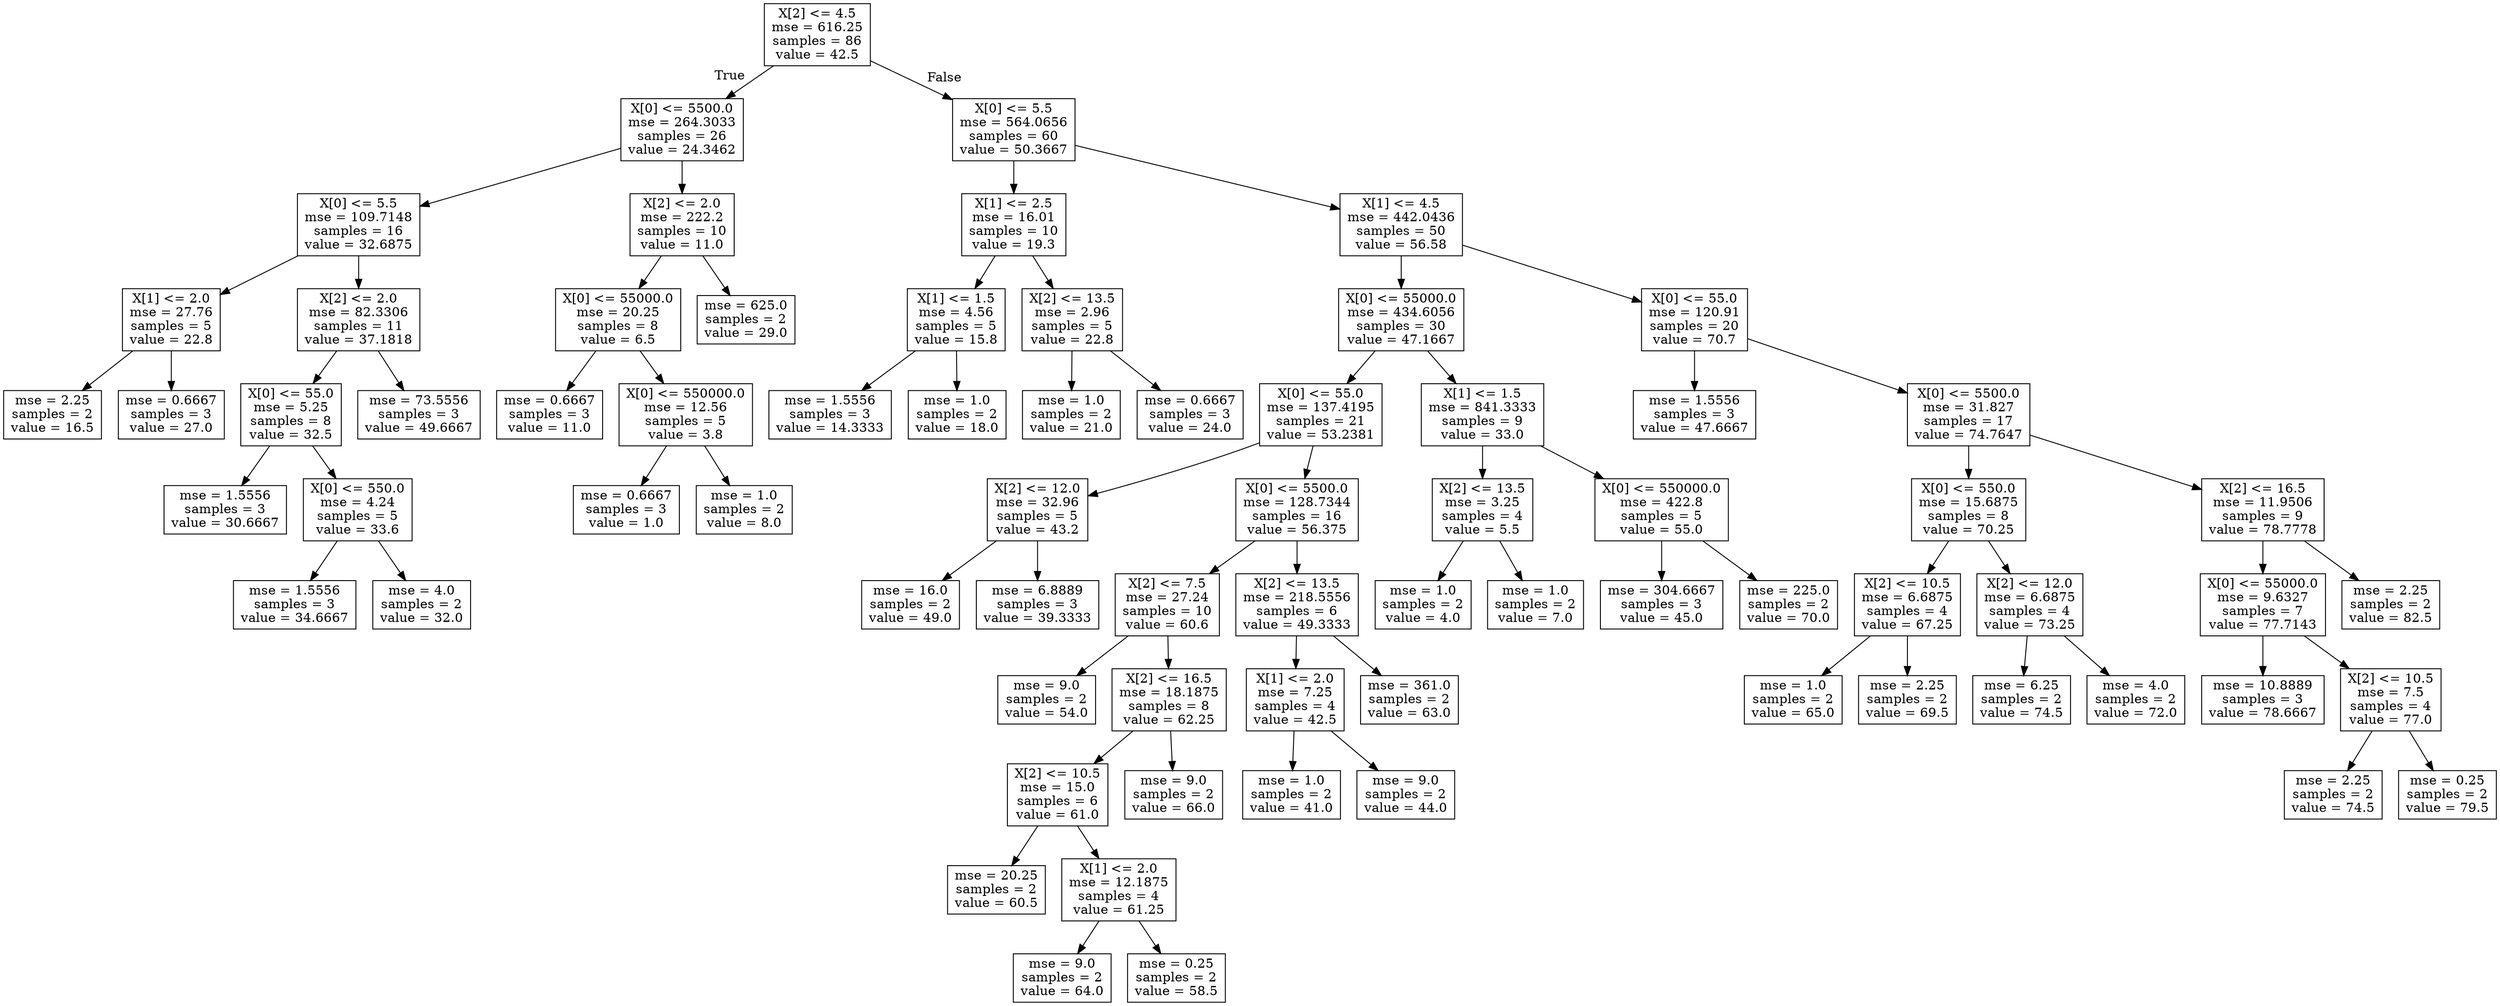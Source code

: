 digraph Tree {
node [shape=box] ;
0 [label="X[2] <= 4.5\nmse = 616.25\nsamples = 86\nvalue = 42.5"] ;
1 [label="X[0] <= 5500.0\nmse = 264.3033\nsamples = 26\nvalue = 24.3462"] ;
0 -> 1 [labeldistance=2.5, labelangle=45, headlabel="True"] ;
2 [label="X[0] <= 5.5\nmse = 109.7148\nsamples = 16\nvalue = 32.6875"] ;
1 -> 2 ;
3 [label="X[1] <= 2.0\nmse = 27.76\nsamples = 5\nvalue = 22.8"] ;
2 -> 3 ;
4 [label="mse = 2.25\nsamples = 2\nvalue = 16.5"] ;
3 -> 4 ;
5 [label="mse = 0.6667\nsamples = 3\nvalue = 27.0"] ;
3 -> 5 ;
6 [label="X[2] <= 2.0\nmse = 82.3306\nsamples = 11\nvalue = 37.1818"] ;
2 -> 6 ;
7 [label="X[0] <= 55.0\nmse = 5.25\nsamples = 8\nvalue = 32.5"] ;
6 -> 7 ;
8 [label="mse = 1.5556\nsamples = 3\nvalue = 30.6667"] ;
7 -> 8 ;
9 [label="X[0] <= 550.0\nmse = 4.24\nsamples = 5\nvalue = 33.6"] ;
7 -> 9 ;
10 [label="mse = 1.5556\nsamples = 3\nvalue = 34.6667"] ;
9 -> 10 ;
11 [label="mse = 4.0\nsamples = 2\nvalue = 32.0"] ;
9 -> 11 ;
12 [label="mse = 73.5556\nsamples = 3\nvalue = 49.6667"] ;
6 -> 12 ;
13 [label="X[2] <= 2.0\nmse = 222.2\nsamples = 10\nvalue = 11.0"] ;
1 -> 13 ;
14 [label="X[0] <= 55000.0\nmse = 20.25\nsamples = 8\nvalue = 6.5"] ;
13 -> 14 ;
15 [label="mse = 0.6667\nsamples = 3\nvalue = 11.0"] ;
14 -> 15 ;
16 [label="X[0] <= 550000.0\nmse = 12.56\nsamples = 5\nvalue = 3.8"] ;
14 -> 16 ;
17 [label="mse = 0.6667\nsamples = 3\nvalue = 1.0"] ;
16 -> 17 ;
18 [label="mse = 1.0\nsamples = 2\nvalue = 8.0"] ;
16 -> 18 ;
19 [label="mse = 625.0\nsamples = 2\nvalue = 29.0"] ;
13 -> 19 ;
20 [label="X[0] <= 5.5\nmse = 564.0656\nsamples = 60\nvalue = 50.3667"] ;
0 -> 20 [labeldistance=2.5, labelangle=-45, headlabel="False"] ;
21 [label="X[1] <= 2.5\nmse = 16.01\nsamples = 10\nvalue = 19.3"] ;
20 -> 21 ;
22 [label="X[1] <= 1.5\nmse = 4.56\nsamples = 5\nvalue = 15.8"] ;
21 -> 22 ;
23 [label="mse = 1.5556\nsamples = 3\nvalue = 14.3333"] ;
22 -> 23 ;
24 [label="mse = 1.0\nsamples = 2\nvalue = 18.0"] ;
22 -> 24 ;
25 [label="X[2] <= 13.5\nmse = 2.96\nsamples = 5\nvalue = 22.8"] ;
21 -> 25 ;
26 [label="mse = 1.0\nsamples = 2\nvalue = 21.0"] ;
25 -> 26 ;
27 [label="mse = 0.6667\nsamples = 3\nvalue = 24.0"] ;
25 -> 27 ;
28 [label="X[1] <= 4.5\nmse = 442.0436\nsamples = 50\nvalue = 56.58"] ;
20 -> 28 ;
29 [label="X[0] <= 55000.0\nmse = 434.6056\nsamples = 30\nvalue = 47.1667"] ;
28 -> 29 ;
30 [label="X[0] <= 55.0\nmse = 137.4195\nsamples = 21\nvalue = 53.2381"] ;
29 -> 30 ;
31 [label="X[2] <= 12.0\nmse = 32.96\nsamples = 5\nvalue = 43.2"] ;
30 -> 31 ;
32 [label="mse = 16.0\nsamples = 2\nvalue = 49.0"] ;
31 -> 32 ;
33 [label="mse = 6.8889\nsamples = 3\nvalue = 39.3333"] ;
31 -> 33 ;
34 [label="X[0] <= 5500.0\nmse = 128.7344\nsamples = 16\nvalue = 56.375"] ;
30 -> 34 ;
35 [label="X[2] <= 7.5\nmse = 27.24\nsamples = 10\nvalue = 60.6"] ;
34 -> 35 ;
36 [label="mse = 9.0\nsamples = 2\nvalue = 54.0"] ;
35 -> 36 ;
37 [label="X[2] <= 16.5\nmse = 18.1875\nsamples = 8\nvalue = 62.25"] ;
35 -> 37 ;
38 [label="X[2] <= 10.5\nmse = 15.0\nsamples = 6\nvalue = 61.0"] ;
37 -> 38 ;
39 [label="mse = 20.25\nsamples = 2\nvalue = 60.5"] ;
38 -> 39 ;
40 [label="X[1] <= 2.0\nmse = 12.1875\nsamples = 4\nvalue = 61.25"] ;
38 -> 40 ;
41 [label="mse = 9.0\nsamples = 2\nvalue = 64.0"] ;
40 -> 41 ;
42 [label="mse = 0.25\nsamples = 2\nvalue = 58.5"] ;
40 -> 42 ;
43 [label="mse = 9.0\nsamples = 2\nvalue = 66.0"] ;
37 -> 43 ;
44 [label="X[2] <= 13.5\nmse = 218.5556\nsamples = 6\nvalue = 49.3333"] ;
34 -> 44 ;
45 [label="X[1] <= 2.0\nmse = 7.25\nsamples = 4\nvalue = 42.5"] ;
44 -> 45 ;
46 [label="mse = 1.0\nsamples = 2\nvalue = 41.0"] ;
45 -> 46 ;
47 [label="mse = 9.0\nsamples = 2\nvalue = 44.0"] ;
45 -> 47 ;
48 [label="mse = 361.0\nsamples = 2\nvalue = 63.0"] ;
44 -> 48 ;
49 [label="X[1] <= 1.5\nmse = 841.3333\nsamples = 9\nvalue = 33.0"] ;
29 -> 49 ;
50 [label="X[2] <= 13.5\nmse = 3.25\nsamples = 4\nvalue = 5.5"] ;
49 -> 50 ;
51 [label="mse = 1.0\nsamples = 2\nvalue = 4.0"] ;
50 -> 51 ;
52 [label="mse = 1.0\nsamples = 2\nvalue = 7.0"] ;
50 -> 52 ;
53 [label="X[0] <= 550000.0\nmse = 422.8\nsamples = 5\nvalue = 55.0"] ;
49 -> 53 ;
54 [label="mse = 304.6667\nsamples = 3\nvalue = 45.0"] ;
53 -> 54 ;
55 [label="mse = 225.0\nsamples = 2\nvalue = 70.0"] ;
53 -> 55 ;
56 [label="X[0] <= 55.0\nmse = 120.91\nsamples = 20\nvalue = 70.7"] ;
28 -> 56 ;
57 [label="mse = 1.5556\nsamples = 3\nvalue = 47.6667"] ;
56 -> 57 ;
58 [label="X[0] <= 5500.0\nmse = 31.827\nsamples = 17\nvalue = 74.7647"] ;
56 -> 58 ;
59 [label="X[0] <= 550.0\nmse = 15.6875\nsamples = 8\nvalue = 70.25"] ;
58 -> 59 ;
60 [label="X[2] <= 10.5\nmse = 6.6875\nsamples = 4\nvalue = 67.25"] ;
59 -> 60 ;
61 [label="mse = 1.0\nsamples = 2\nvalue = 65.0"] ;
60 -> 61 ;
62 [label="mse = 2.25\nsamples = 2\nvalue = 69.5"] ;
60 -> 62 ;
63 [label="X[2] <= 12.0\nmse = 6.6875\nsamples = 4\nvalue = 73.25"] ;
59 -> 63 ;
64 [label="mse = 6.25\nsamples = 2\nvalue = 74.5"] ;
63 -> 64 ;
65 [label="mse = 4.0\nsamples = 2\nvalue = 72.0"] ;
63 -> 65 ;
66 [label="X[2] <= 16.5\nmse = 11.9506\nsamples = 9\nvalue = 78.7778"] ;
58 -> 66 ;
67 [label="X[0] <= 55000.0\nmse = 9.6327\nsamples = 7\nvalue = 77.7143"] ;
66 -> 67 ;
68 [label="mse = 10.8889\nsamples = 3\nvalue = 78.6667"] ;
67 -> 68 ;
69 [label="X[2] <= 10.5\nmse = 7.5\nsamples = 4\nvalue = 77.0"] ;
67 -> 69 ;
70 [label="mse = 2.25\nsamples = 2\nvalue = 74.5"] ;
69 -> 70 ;
71 [label="mse = 0.25\nsamples = 2\nvalue = 79.5"] ;
69 -> 71 ;
72 [label="mse = 2.25\nsamples = 2\nvalue = 82.5"] ;
66 -> 72 ;
}